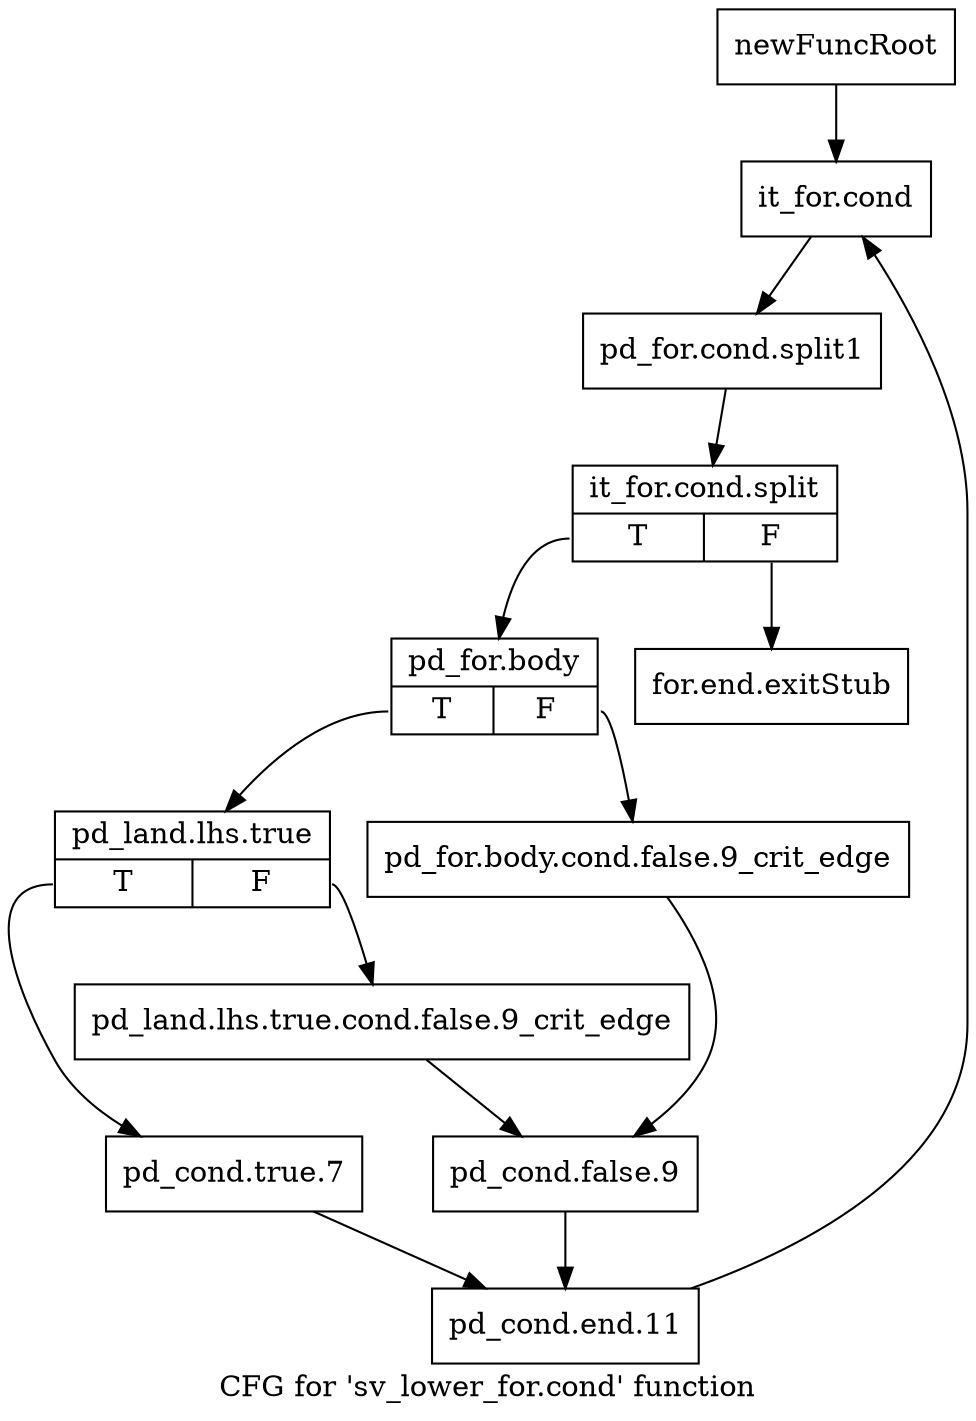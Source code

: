 digraph "CFG for 'sv_lower_for.cond' function" {
	label="CFG for 'sv_lower_for.cond' function";

	Node0x5996d70 [shape=record,label="{newFuncRoot}"];
	Node0x5996d70 -> Node0x5996e10;
	Node0x5996dc0 [shape=record,label="{for.end.exitStub}"];
	Node0x5996e10 [shape=record,label="{it_for.cond}"];
	Node0x5996e10 -> Node0x6de3d10;
	Node0x6de3d10 [shape=record,label="{pd_for.cond.split1}"];
	Node0x6de3d10 -> Node0x6e58de0;
	Node0x6e58de0 [shape=record,label="{it_for.cond.split|{<s0>T|<s1>F}}"];
	Node0x6e58de0:s0 -> Node0x5996e60;
	Node0x6e58de0:s1 -> Node0x5996dc0;
	Node0x5996e60 [shape=record,label="{pd_for.body|{<s0>T|<s1>F}}"];
	Node0x5996e60:s0 -> Node0x5996f00;
	Node0x5996e60:s1 -> Node0x5996eb0;
	Node0x5996eb0 [shape=record,label="{pd_for.body.cond.false.9_crit_edge}"];
	Node0x5996eb0 -> Node0x5996fa0;
	Node0x5996f00 [shape=record,label="{pd_land.lhs.true|{<s0>T|<s1>F}}"];
	Node0x5996f00:s0 -> Node0x5996ff0;
	Node0x5996f00:s1 -> Node0x5996f50;
	Node0x5996f50 [shape=record,label="{pd_land.lhs.true.cond.false.9_crit_edge}"];
	Node0x5996f50 -> Node0x5996fa0;
	Node0x5996fa0 [shape=record,label="{pd_cond.false.9}"];
	Node0x5996fa0 -> Node0x5997040;
	Node0x5996ff0 [shape=record,label="{pd_cond.true.7}"];
	Node0x5996ff0 -> Node0x5997040;
	Node0x5997040 [shape=record,label="{pd_cond.end.11}"];
	Node0x5997040 -> Node0x5996e10;
}
